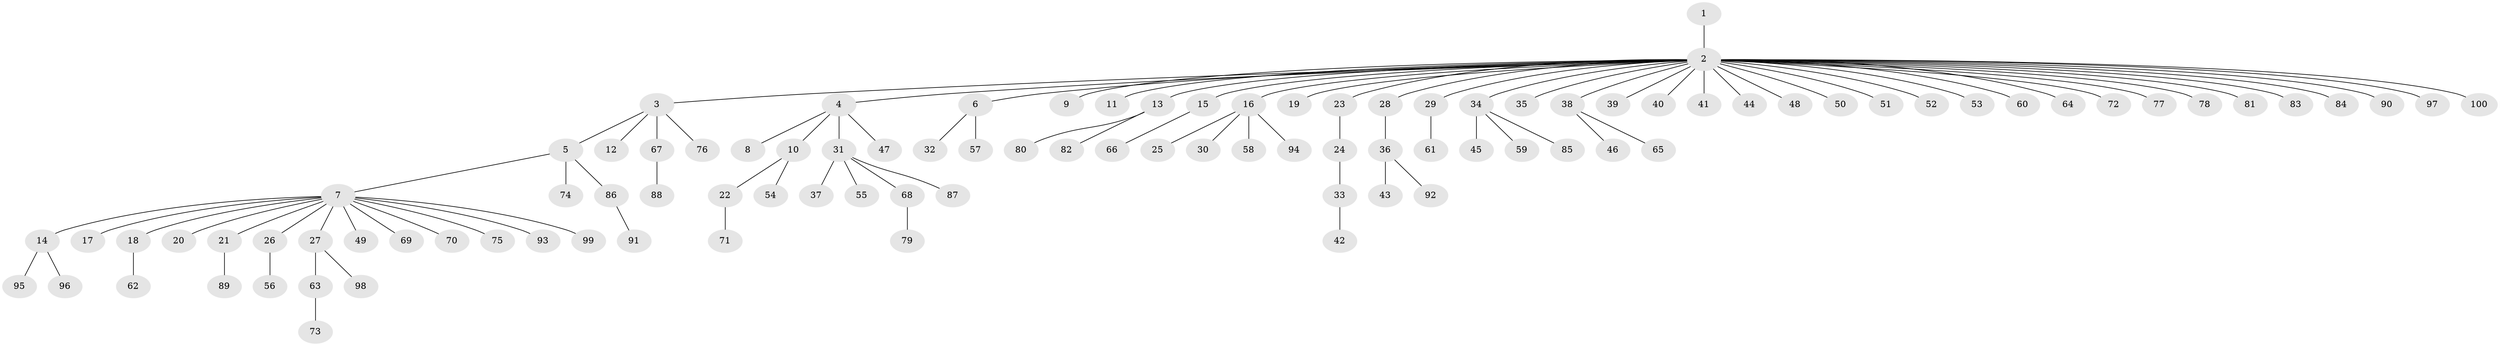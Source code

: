 // Generated by graph-tools (version 1.1) at 2025/49/03/09/25 03:49:54]
// undirected, 100 vertices, 99 edges
graph export_dot {
graph [start="1"]
  node [color=gray90,style=filled];
  1;
  2;
  3;
  4;
  5;
  6;
  7;
  8;
  9;
  10;
  11;
  12;
  13;
  14;
  15;
  16;
  17;
  18;
  19;
  20;
  21;
  22;
  23;
  24;
  25;
  26;
  27;
  28;
  29;
  30;
  31;
  32;
  33;
  34;
  35;
  36;
  37;
  38;
  39;
  40;
  41;
  42;
  43;
  44;
  45;
  46;
  47;
  48;
  49;
  50;
  51;
  52;
  53;
  54;
  55;
  56;
  57;
  58;
  59;
  60;
  61;
  62;
  63;
  64;
  65;
  66;
  67;
  68;
  69;
  70;
  71;
  72;
  73;
  74;
  75;
  76;
  77;
  78;
  79;
  80;
  81;
  82;
  83;
  84;
  85;
  86;
  87;
  88;
  89;
  90;
  91;
  92;
  93;
  94;
  95;
  96;
  97;
  98;
  99;
  100;
  1 -- 2;
  2 -- 3;
  2 -- 4;
  2 -- 6;
  2 -- 9;
  2 -- 11;
  2 -- 13;
  2 -- 15;
  2 -- 16;
  2 -- 19;
  2 -- 23;
  2 -- 28;
  2 -- 29;
  2 -- 34;
  2 -- 35;
  2 -- 38;
  2 -- 39;
  2 -- 40;
  2 -- 41;
  2 -- 44;
  2 -- 48;
  2 -- 50;
  2 -- 51;
  2 -- 52;
  2 -- 53;
  2 -- 60;
  2 -- 64;
  2 -- 72;
  2 -- 77;
  2 -- 78;
  2 -- 81;
  2 -- 83;
  2 -- 84;
  2 -- 90;
  2 -- 97;
  2 -- 100;
  3 -- 5;
  3 -- 12;
  3 -- 67;
  3 -- 76;
  4 -- 8;
  4 -- 10;
  4 -- 31;
  4 -- 47;
  5 -- 7;
  5 -- 74;
  5 -- 86;
  6 -- 32;
  6 -- 57;
  7 -- 14;
  7 -- 17;
  7 -- 18;
  7 -- 20;
  7 -- 21;
  7 -- 26;
  7 -- 27;
  7 -- 49;
  7 -- 69;
  7 -- 70;
  7 -- 75;
  7 -- 93;
  7 -- 99;
  10 -- 22;
  10 -- 54;
  13 -- 80;
  13 -- 82;
  14 -- 95;
  14 -- 96;
  15 -- 66;
  16 -- 25;
  16 -- 30;
  16 -- 58;
  16 -- 94;
  18 -- 62;
  21 -- 89;
  22 -- 71;
  23 -- 24;
  24 -- 33;
  26 -- 56;
  27 -- 63;
  27 -- 98;
  28 -- 36;
  29 -- 61;
  31 -- 37;
  31 -- 55;
  31 -- 68;
  31 -- 87;
  33 -- 42;
  34 -- 45;
  34 -- 59;
  34 -- 85;
  36 -- 43;
  36 -- 92;
  38 -- 46;
  38 -- 65;
  63 -- 73;
  67 -- 88;
  68 -- 79;
  86 -- 91;
}
